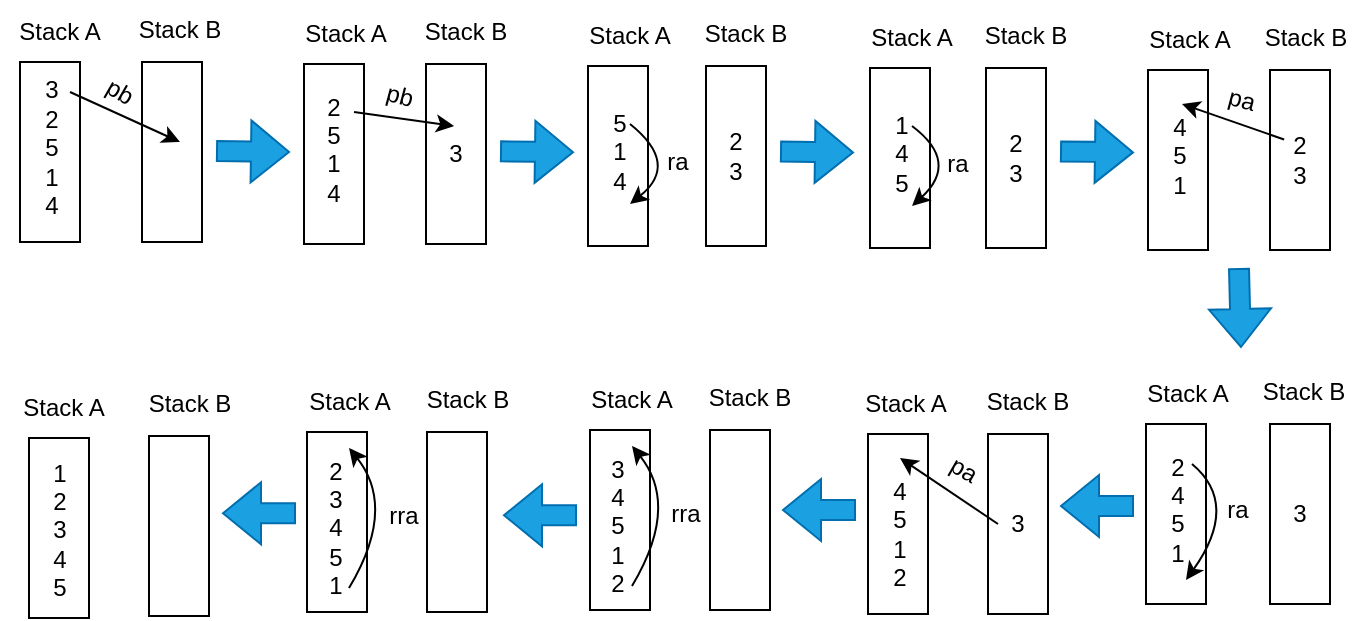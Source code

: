 <mxfile version="26.2.14">
  <diagram name="Page-1" id="JHkMMfTYENx-ZfjOI_LQ">
    <mxGraphModel grid="1" page="1" gridSize="10" guides="1" tooltips="1" connect="1" arrows="1" fold="1" pageScale="1" pageWidth="827" pageHeight="1169" math="0" shadow="0">
      <root>
        <mxCell id="0" />
        <mxCell id="1" parent="0" />
        <mxCell id="4P7MWwu41EraKO95r6xE-1" value="" style="rounded=0;whiteSpace=wrap;html=1;" vertex="1" parent="1">
          <mxGeometry x="70" y="70" width="30" height="90" as="geometry" />
        </mxCell>
        <mxCell id="4P7MWwu41EraKO95r6xE-3" value="Stack A" style="text;html=1;align=center;verticalAlign=middle;whiteSpace=wrap;rounded=0;" vertex="1" parent="1">
          <mxGeometry x="60" y="40" width="60" height="30" as="geometry" />
        </mxCell>
        <mxCell id="4P7MWwu41EraKO95r6xE-4" value="Stack B" style="text;html=1;align=center;verticalAlign=middle;whiteSpace=wrap;rounded=0;" vertex="1" parent="1">
          <mxGeometry x="120" y="39" width="60" height="30" as="geometry" />
        </mxCell>
        <mxCell id="4P7MWwu41EraKO95r6xE-9" value="3&lt;div&gt;2&lt;/div&gt;&lt;div&gt;5&lt;/div&gt;&lt;div&gt;1&lt;/div&gt;&lt;div&gt;4&lt;/div&gt;&lt;div&gt;&lt;br&gt;&lt;/div&gt;" style="text;html=1;align=center;verticalAlign=middle;whiteSpace=wrap;rounded=0;" vertex="1" parent="1">
          <mxGeometry x="71" y="82" width="30" height="76" as="geometry" />
        </mxCell>
        <mxCell id="4P7MWwu41EraKO95r6xE-11" value="" style="rounded=0;whiteSpace=wrap;html=1;" vertex="1" parent="1">
          <mxGeometry x="131" y="70" width="30" height="90" as="geometry" />
        </mxCell>
        <mxCell id="4P7MWwu41EraKO95r6xE-12" value="" style="shape=flexArrow;endArrow=classic;html=1;rounded=0;fillColor=#1ba1e2;strokeColor=#006EAF;" edge="1" parent="1">
          <mxGeometry width="50" height="50" relative="1" as="geometry">
            <mxPoint x="168" y="114.5" as="sourcePoint" />
            <mxPoint x="205" y="115" as="targetPoint" />
          </mxGeometry>
        </mxCell>
        <mxCell id="4P7MWwu41EraKO95r6xE-13" value="pb" style="text;html=1;align=center;verticalAlign=middle;whiteSpace=wrap;rounded=0;rotation=30;" vertex="1" parent="1">
          <mxGeometry x="90" y="70" width="60" height="30" as="geometry" />
        </mxCell>
        <mxCell id="4P7MWwu41EraKO95r6xE-22" value="" style="rounded=0;whiteSpace=wrap;html=1;" vertex="1" parent="1">
          <mxGeometry x="212" y="71" width="30" height="90" as="geometry" />
        </mxCell>
        <mxCell id="4P7MWwu41EraKO95r6xE-23" value="Stack A" style="text;html=1;align=center;verticalAlign=middle;whiteSpace=wrap;rounded=0;" vertex="1" parent="1">
          <mxGeometry x="203" y="41" width="60" height="30" as="geometry" />
        </mxCell>
        <mxCell id="4P7MWwu41EraKO95r6xE-24" value="Stack B" style="text;html=1;align=center;verticalAlign=middle;whiteSpace=wrap;rounded=0;" vertex="1" parent="1">
          <mxGeometry x="263" y="40" width="60" height="30" as="geometry" />
        </mxCell>
        <mxCell id="4P7MWwu41EraKO95r6xE-25" value="&lt;span style=&quot;background-color: transparent; color: light-dark(rgb(0, 0, 0), rgb(255, 255, 255));&quot;&gt;2&lt;/span&gt;&lt;div&gt;5&lt;/div&gt;&lt;div&gt;1&lt;/div&gt;&lt;div&gt;4&lt;/div&gt;&lt;div&gt;&lt;br&gt;&lt;/div&gt;" style="text;html=1;align=center;verticalAlign=middle;whiteSpace=wrap;rounded=0;" vertex="1" parent="1">
          <mxGeometry x="212" y="83" width="30" height="76" as="geometry" />
        </mxCell>
        <mxCell id="4P7MWwu41EraKO95r6xE-26" value="" style="rounded=0;whiteSpace=wrap;html=1;" vertex="1" parent="1">
          <mxGeometry x="273" y="71" width="30" height="90" as="geometry" />
        </mxCell>
        <mxCell id="4P7MWwu41EraKO95r6xE-29" value="3" style="text;html=1;align=center;verticalAlign=middle;whiteSpace=wrap;rounded=0;" vertex="1" parent="1">
          <mxGeometry x="278" y="101" width="20" height="30" as="geometry" />
        </mxCell>
        <mxCell id="4P7MWwu41EraKO95r6xE-30" value="" style="endArrow=classic;html=1;rounded=0;" edge="1" parent="1">
          <mxGeometry width="50" height="50" relative="1" as="geometry">
            <mxPoint x="95" y="85" as="sourcePoint" />
            <mxPoint x="150" y="110" as="targetPoint" />
          </mxGeometry>
        </mxCell>
        <mxCell id="4P7MWwu41EraKO95r6xE-38" value="" style="endArrow=classic;html=1;rounded=0;entryX=1;entryY=0.75;entryDx=0;entryDy=0;" edge="1" parent="1" target="4P7MWwu41EraKO95r6xE-39">
          <mxGeometry width="50" height="50" relative="1" as="geometry">
            <mxPoint x="237" y="95" as="sourcePoint" />
            <mxPoint x="294.2" y="104.21" as="targetPoint" />
          </mxGeometry>
        </mxCell>
        <mxCell id="4P7MWwu41EraKO95r6xE-39" value="pb" style="text;html=1;align=center;verticalAlign=middle;whiteSpace=wrap;rounded=0;rotation=15;" vertex="1" parent="1">
          <mxGeometry x="230" y="72" width="60" height="30" as="geometry" />
        </mxCell>
        <mxCell id="4P7MWwu41EraKO95r6xE-55" value="" style="rounded=0;whiteSpace=wrap;html=1;" vertex="1" parent="1">
          <mxGeometry x="354" y="72" width="30" height="90" as="geometry" />
        </mxCell>
        <mxCell id="4P7MWwu41EraKO95r6xE-56" value="Stack A" style="text;html=1;align=center;verticalAlign=middle;whiteSpace=wrap;rounded=0;" vertex="1" parent="1">
          <mxGeometry x="345" y="42" width="60" height="30" as="geometry" />
        </mxCell>
        <mxCell id="4P7MWwu41EraKO95r6xE-57" value="Stack B" style="text;html=1;align=center;verticalAlign=middle;whiteSpace=wrap;rounded=0;" vertex="1" parent="1">
          <mxGeometry x="403" y="41" width="60" height="30" as="geometry" />
        </mxCell>
        <mxCell id="4P7MWwu41EraKO95r6xE-58" value="&lt;span style=&quot;background-color: transparent; color: light-dark(rgb(0, 0, 0), rgb(255, 255, 255));&quot;&gt;5&lt;/span&gt;&lt;div&gt;1&lt;/div&gt;&lt;div&gt;4&lt;/div&gt;&lt;div&gt;&lt;br&gt;&lt;/div&gt;" style="text;html=1;align=center;verticalAlign=middle;whiteSpace=wrap;rounded=0;" vertex="1" parent="1">
          <mxGeometry x="355" y="84" width="30" height="76" as="geometry" />
        </mxCell>
        <mxCell id="4P7MWwu41EraKO95r6xE-59" value="" style="rounded=0;whiteSpace=wrap;html=1;" vertex="1" parent="1">
          <mxGeometry x="413" y="72" width="30" height="90" as="geometry" />
        </mxCell>
        <mxCell id="4P7MWwu41EraKO95r6xE-61" value="2&lt;div&gt;3&lt;/div&gt;" style="text;html=1;align=center;verticalAlign=middle;whiteSpace=wrap;rounded=0;" vertex="1" parent="1">
          <mxGeometry x="418" y="102" width="20" height="30" as="geometry" />
        </mxCell>
        <mxCell id="4P7MWwu41EraKO95r6xE-74" value="" style="curved=1;endArrow=classic;html=1;rounded=0;" edge="1" parent="1">
          <mxGeometry width="50" height="50" relative="1" as="geometry">
            <mxPoint x="375" y="101" as="sourcePoint" />
            <mxPoint x="375" y="141" as="targetPoint" />
            <Array as="points">
              <mxPoint x="400" y="121" />
            </Array>
          </mxGeometry>
        </mxCell>
        <mxCell id="4P7MWwu41EraKO95r6xE-75" value="ra" style="text;html=1;align=center;verticalAlign=middle;whiteSpace=wrap;rounded=0;" vertex="1" parent="1">
          <mxGeometry x="369" y="105" width="60" height="30" as="geometry" />
        </mxCell>
        <mxCell id="4P7MWwu41EraKO95r6xE-76" value="" style="rounded=0;whiteSpace=wrap;html=1;" vertex="1" parent="1">
          <mxGeometry x="495" y="73" width="30" height="90" as="geometry" />
        </mxCell>
        <mxCell id="4P7MWwu41EraKO95r6xE-77" value="Stack A" style="text;html=1;align=center;verticalAlign=middle;whiteSpace=wrap;rounded=0;" vertex="1" parent="1">
          <mxGeometry x="486" y="43" width="60" height="30" as="geometry" />
        </mxCell>
        <mxCell id="4P7MWwu41EraKO95r6xE-78" value="Stack B" style="text;html=1;align=center;verticalAlign=middle;whiteSpace=wrap;rounded=0;" vertex="1" parent="1">
          <mxGeometry x="543" y="42" width="60" height="30" as="geometry" />
        </mxCell>
        <mxCell id="4P7MWwu41EraKO95r6xE-79" value="&lt;span style=&quot;background-color: transparent; color: light-dark(rgb(0, 0, 0), rgb(255, 255, 255));&quot;&gt;1&lt;/span&gt;&lt;div data-l-s=&quot;14385&quot;&gt;4&lt;/div&gt;&lt;div&gt;5&lt;/div&gt;" style="text;html=1;align=center;verticalAlign=middle;whiteSpace=wrap;rounded=0;" vertex="1" parent="1">
          <mxGeometry x="496" y="78" width="30" height="76" as="geometry" />
        </mxCell>
        <mxCell id="4P7MWwu41EraKO95r6xE-80" value="" style="rounded=0;whiteSpace=wrap;html=1;" vertex="1" parent="1">
          <mxGeometry x="553" y="73" width="30" height="90" as="geometry" />
        </mxCell>
        <mxCell id="4P7MWwu41EraKO95r6xE-81" value="" style="shape=flexArrow;endArrow=classic;html=1;rounded=0;fillColor=#1ba1e2;strokeColor=#006EAF;" edge="1" parent="1">
          <mxGeometry width="50" height="50" relative="1" as="geometry">
            <mxPoint x="679.5" y="173" as="sourcePoint" />
            <mxPoint x="680.5" y="213" as="targetPoint" />
          </mxGeometry>
        </mxCell>
        <mxCell id="4P7MWwu41EraKO95r6xE-82" value="2&lt;div&gt;3&lt;/div&gt;" style="text;html=1;align=center;verticalAlign=middle;whiteSpace=wrap;rounded=0;" vertex="1" parent="1">
          <mxGeometry x="558" y="103" width="20" height="30" as="geometry" />
        </mxCell>
        <mxCell id="4P7MWwu41EraKO95r6xE-83" value="" style="curved=1;endArrow=classic;html=1;rounded=0;" edge="1" parent="1">
          <mxGeometry width="50" height="50" relative="1" as="geometry">
            <mxPoint x="516" y="102" as="sourcePoint" />
            <mxPoint x="516" y="142" as="targetPoint" />
            <Array as="points">
              <mxPoint x="540" y="120" />
            </Array>
          </mxGeometry>
        </mxCell>
        <mxCell id="4P7MWwu41EraKO95r6xE-84" value="ra" style="text;html=1;align=center;verticalAlign=middle;whiteSpace=wrap;rounded=0;" vertex="1" parent="1">
          <mxGeometry x="509" y="106" width="60" height="30" as="geometry" />
        </mxCell>
        <mxCell id="4P7MWwu41EraKO95r6xE-85" value="" style="rounded=0;whiteSpace=wrap;html=1;" vertex="1" parent="1">
          <mxGeometry x="634" y="74" width="30" height="90" as="geometry" />
        </mxCell>
        <mxCell id="4P7MWwu41EraKO95r6xE-86" value="Stack A" style="text;html=1;align=center;verticalAlign=middle;whiteSpace=wrap;rounded=0;" vertex="1" parent="1">
          <mxGeometry x="625" y="44" width="60" height="30" as="geometry" />
        </mxCell>
        <mxCell id="4P7MWwu41EraKO95r6xE-87" value="Stack B" style="text;html=1;align=center;verticalAlign=middle;whiteSpace=wrap;rounded=0;" vertex="1" parent="1">
          <mxGeometry x="683" y="43" width="60" height="30" as="geometry" />
        </mxCell>
        <mxCell id="4P7MWwu41EraKO95r6xE-88" value="4&lt;div&gt;5&lt;/div&gt;&lt;div&gt;1&lt;br&gt;&lt;div&gt;&lt;br&gt;&lt;/div&gt;&lt;/div&gt;" style="text;html=1;align=center;verticalAlign=middle;whiteSpace=wrap;rounded=0;" vertex="1" parent="1">
          <mxGeometry x="635" y="86" width="30" height="76" as="geometry" />
        </mxCell>
        <mxCell id="4P7MWwu41EraKO95r6xE-89" value="" style="rounded=0;whiteSpace=wrap;html=1;" vertex="1" parent="1">
          <mxGeometry x="695" y="74" width="30" height="90" as="geometry" />
        </mxCell>
        <mxCell id="4P7MWwu41EraKO95r6xE-91" value="2&lt;div&gt;3&lt;/div&gt;" style="text;html=1;align=center;verticalAlign=middle;whiteSpace=wrap;rounded=0;" vertex="1" parent="1">
          <mxGeometry x="700" y="104" width="20" height="30" as="geometry" />
        </mxCell>
        <mxCell id="4P7MWwu41EraKO95r6xE-94" value="" style="endArrow=classic;html=1;rounded=0;exitX=0.103;exitY=0.158;exitDx=0;exitDy=0;exitPerimeter=0;" edge="1" parent="1" source="4P7MWwu41EraKO95r6xE-91">
          <mxGeometry width="50" height="50" relative="1" as="geometry">
            <mxPoint x="713" y="112" as="sourcePoint" />
            <mxPoint x="651" y="91" as="targetPoint" />
          </mxGeometry>
        </mxCell>
        <mxCell id="4P7MWwu41EraKO95r6xE-95" value="pa" style="text;html=1;align=center;verticalAlign=middle;whiteSpace=wrap;rounded=0;rotation=15;" vertex="1" parent="1">
          <mxGeometry x="651" y="74" width="60" height="30" as="geometry" />
        </mxCell>
        <mxCell id="4P7MWwu41EraKO95r6xE-96" value="" style="rounded=0;whiteSpace=wrap;html=1;" vertex="1" parent="1">
          <mxGeometry x="633" y="251" width="30" height="90" as="geometry" />
        </mxCell>
        <mxCell id="4P7MWwu41EraKO95r6xE-97" value="Stack A" style="text;html=1;align=center;verticalAlign=middle;whiteSpace=wrap;rounded=0;" vertex="1" parent="1">
          <mxGeometry x="624" y="221" width="60" height="30" as="geometry" />
        </mxCell>
        <mxCell id="4P7MWwu41EraKO95r6xE-98" value="Stack B" style="text;html=1;align=center;verticalAlign=middle;whiteSpace=wrap;rounded=0;" vertex="1" parent="1">
          <mxGeometry x="682" y="220" width="60" height="30" as="geometry" />
        </mxCell>
        <mxCell id="4P7MWwu41EraKO95r6xE-99" value="&lt;span style=&quot;background-color: transparent; color: light-dark(rgb(0, 0, 0), rgb(255, 255, 255));&quot;&gt;2&lt;/span&gt;&lt;div&gt;4&lt;/div&gt;&lt;div&gt;5&lt;/div&gt;&lt;div&gt;1&lt;br&gt;&lt;div&gt;&lt;br&gt;&lt;/div&gt;&lt;/div&gt;" style="text;html=1;align=center;verticalAlign=middle;whiteSpace=wrap;rounded=0;" vertex="1" parent="1">
          <mxGeometry x="634" y="263" width="30" height="76" as="geometry" />
        </mxCell>
        <mxCell id="4P7MWwu41EraKO95r6xE-100" value="" style="rounded=0;whiteSpace=wrap;html=1;" vertex="1" parent="1">
          <mxGeometry x="695" y="251" width="30" height="90" as="geometry" />
        </mxCell>
        <mxCell id="4P7MWwu41EraKO95r6xE-102" value="&lt;div&gt;3&lt;/div&gt;" style="text;html=1;align=center;verticalAlign=middle;whiteSpace=wrap;rounded=0;" vertex="1" parent="1">
          <mxGeometry x="700" y="281" width="20" height="30" as="geometry" />
        </mxCell>
        <mxCell id="4P7MWwu41EraKO95r6xE-103" value="" style="curved=1;endArrow=classic;html=1;rounded=0;entryX=0.533;entryY=0.908;entryDx=0;entryDy=0;entryPerimeter=0;" edge="1" parent="1">
          <mxGeometry width="50" height="50" relative="1" as="geometry">
            <mxPoint x="656" y="271" as="sourcePoint" />
            <mxPoint x="652.99" y="329.008" as="targetPoint" />
            <Array as="points">
              <mxPoint x="680" y="291" />
            </Array>
          </mxGeometry>
        </mxCell>
        <mxCell id="4P7MWwu41EraKO95r6xE-104" value="ra" style="text;html=1;align=center;verticalAlign=middle;whiteSpace=wrap;rounded=0;" vertex="1" parent="1">
          <mxGeometry x="649" y="279" width="60" height="30" as="geometry" />
        </mxCell>
        <mxCell id="4P7MWwu41EraKO95r6xE-105" value="" style="rounded=0;whiteSpace=wrap;html=1;" vertex="1" parent="1">
          <mxGeometry x="494" y="256" width="30" height="90" as="geometry" />
        </mxCell>
        <mxCell id="4P7MWwu41EraKO95r6xE-106" value="Stack A" style="text;html=1;align=center;verticalAlign=middle;whiteSpace=wrap;rounded=0;" vertex="1" parent="1">
          <mxGeometry x="483" y="226" width="60" height="30" as="geometry" />
        </mxCell>
        <mxCell id="4P7MWwu41EraKO95r6xE-107" value="Stack B" style="text;html=1;align=center;verticalAlign=middle;whiteSpace=wrap;rounded=0;" vertex="1" parent="1">
          <mxGeometry x="544" y="225" width="60" height="30" as="geometry" />
        </mxCell>
        <mxCell id="4P7MWwu41EraKO95r6xE-108" value="&lt;div&gt;&lt;div&gt;4&lt;/div&gt;&lt;/div&gt;&lt;div&gt;5&lt;/div&gt;&lt;div&gt;1&lt;/div&gt;&lt;div&gt;2&lt;/div&gt;" style="text;html=1;align=center;verticalAlign=middle;whiteSpace=wrap;rounded=0;" vertex="1" parent="1">
          <mxGeometry x="495" y="268" width="30" height="76" as="geometry" />
        </mxCell>
        <mxCell id="4P7MWwu41EraKO95r6xE-109" value="" style="rounded=0;whiteSpace=wrap;html=1;" vertex="1" parent="1">
          <mxGeometry x="554" y="256" width="30" height="90" as="geometry" />
        </mxCell>
        <mxCell id="4P7MWwu41EraKO95r6xE-110" value="3" style="text;html=1;align=center;verticalAlign=middle;whiteSpace=wrap;rounded=0;" vertex="1" parent="1">
          <mxGeometry x="559" y="286" width="20" height="30" as="geometry" />
        </mxCell>
        <mxCell id="4P7MWwu41EraKO95r6xE-111" value="" style="endArrow=classic;html=1;rounded=0;exitX=0;exitY=0.5;exitDx=0;exitDy=0;entryX=0.5;entryY=0;entryDx=0;entryDy=0;" edge="1" parent="1" source="4P7MWwu41EraKO95r6xE-110" target="4P7MWwu41EraKO95r6xE-108">
          <mxGeometry width="50" height="50" relative="1" as="geometry">
            <mxPoint x="563" y="294" as="sourcePoint" />
            <mxPoint x="520" y="280" as="targetPoint" />
          </mxGeometry>
        </mxCell>
        <mxCell id="4P7MWwu41EraKO95r6xE-112" value="pa" style="text;html=1;align=center;verticalAlign=middle;whiteSpace=wrap;rounded=0;rotation=30;" vertex="1" parent="1">
          <mxGeometry x="512" y="259" width="60" height="30" as="geometry" />
        </mxCell>
        <mxCell id="4P7MWwu41EraKO95r6xE-114" value="" style="shape=flexArrow;endArrow=classic;html=1;rounded=0;fillColor=#1ba1e2;strokeColor=#006EAF;" edge="1" parent="1">
          <mxGeometry width="50" height="50" relative="1" as="geometry">
            <mxPoint x="627" y="292" as="sourcePoint" />
            <mxPoint x="590" y="292" as="targetPoint" />
          </mxGeometry>
        </mxCell>
        <mxCell id="4P7MWwu41EraKO95r6xE-115" value="" style="rounded=0;whiteSpace=wrap;html=1;" vertex="1" parent="1">
          <mxGeometry x="355" y="254" width="30" height="90" as="geometry" />
        </mxCell>
        <mxCell id="4P7MWwu41EraKO95r6xE-116" value="Stack A" style="text;html=1;align=center;verticalAlign=middle;whiteSpace=wrap;rounded=0;" vertex="1" parent="1">
          <mxGeometry x="346" y="224" width="60" height="30" as="geometry" />
        </mxCell>
        <mxCell id="4P7MWwu41EraKO95r6xE-117" value="Stack B" style="text;html=1;align=center;verticalAlign=middle;whiteSpace=wrap;rounded=0;" vertex="1" parent="1">
          <mxGeometry x="405" y="223" width="60" height="30" as="geometry" />
        </mxCell>
        <mxCell id="4P7MWwu41EraKO95r6xE-118" value="&lt;div&gt;&lt;div&gt;3&lt;/div&gt;&lt;/div&gt;&lt;div&gt;4&lt;/div&gt;&lt;div&gt;5&lt;/div&gt;&lt;div&gt;1&lt;/div&gt;&lt;div&gt;2&lt;/div&gt;" style="text;html=1;align=center;verticalAlign=middle;whiteSpace=wrap;rounded=0;" vertex="1" parent="1">
          <mxGeometry x="354" y="264" width="30" height="76" as="geometry" />
        </mxCell>
        <mxCell id="4P7MWwu41EraKO95r6xE-119" value="" style="rounded=0;whiteSpace=wrap;html=1;" vertex="1" parent="1">
          <mxGeometry x="415" y="254" width="30" height="90" as="geometry" />
        </mxCell>
        <mxCell id="4P7MWwu41EraKO95r6xE-124" value="" style="curved=1;endArrow=classic;html=1;rounded=0;" edge="1" parent="1">
          <mxGeometry width="50" height="50" relative="1" as="geometry">
            <mxPoint x="376" y="332" as="sourcePoint" />
            <mxPoint x="376" y="262" as="targetPoint" />
            <Array as="points">
              <mxPoint x="400" y="292" />
            </Array>
          </mxGeometry>
        </mxCell>
        <mxCell id="4P7MWwu41EraKO95r6xE-125" value="rra" style="text;html=1;align=center;verticalAlign=middle;whiteSpace=wrap;rounded=0;" vertex="1" parent="1">
          <mxGeometry x="373" y="281" width="60" height="30" as="geometry" />
        </mxCell>
        <mxCell id="4P7MWwu41EraKO95r6xE-126" value="" style="rounded=0;whiteSpace=wrap;html=1;" vertex="1" parent="1">
          <mxGeometry x="213.5" y="255" width="30" height="90" as="geometry" />
        </mxCell>
        <mxCell id="4P7MWwu41EraKO95r6xE-127" value="Stack A" style="text;html=1;align=center;verticalAlign=middle;whiteSpace=wrap;rounded=0;" vertex="1" parent="1">
          <mxGeometry x="204.5" y="225" width="60" height="30" as="geometry" />
        </mxCell>
        <mxCell id="4P7MWwu41EraKO95r6xE-128" value="Stack B" style="text;html=1;align=center;verticalAlign=middle;whiteSpace=wrap;rounded=0;" vertex="1" parent="1">
          <mxGeometry x="263.5" y="224" width="60" height="30" as="geometry" />
        </mxCell>
        <mxCell id="4P7MWwu41EraKO95r6xE-129" value="&lt;div&gt;&lt;div data-l-s=&quot;68805&quot;&gt;2&lt;/div&gt;&lt;div data-l-s=&quot;68805&quot;&gt;3&lt;/div&gt;&lt;/div&gt;&lt;div&gt;4&lt;/div&gt;&lt;div&gt;5&lt;/div&gt;&lt;div&gt;1&lt;/div&gt;" style="text;html=1;align=center;verticalAlign=middle;whiteSpace=wrap;rounded=0;" vertex="1" parent="1">
          <mxGeometry x="212.5" y="265" width="30" height="76" as="geometry" />
        </mxCell>
        <mxCell id="4P7MWwu41EraKO95r6xE-130" value="" style="rounded=0;whiteSpace=wrap;html=1;" vertex="1" parent="1">
          <mxGeometry x="273.5" y="255" width="30" height="90" as="geometry" />
        </mxCell>
        <mxCell id="4P7MWwu41EraKO95r6xE-131" value="" style="curved=1;endArrow=classic;html=1;rounded=0;" edge="1" parent="1">
          <mxGeometry width="50" height="50" relative="1" as="geometry">
            <mxPoint x="234.5" y="333" as="sourcePoint" />
            <mxPoint x="234.5" y="263" as="targetPoint" />
            <Array as="points">
              <mxPoint x="258.5" y="293" />
            </Array>
          </mxGeometry>
        </mxCell>
        <mxCell id="4P7MWwu41EraKO95r6xE-132" value="rra" style="text;html=1;align=center;verticalAlign=middle;whiteSpace=wrap;rounded=0;" vertex="1" parent="1">
          <mxGeometry x="231.5" y="282" width="60" height="30" as="geometry" />
        </mxCell>
        <mxCell id="4P7MWwu41EraKO95r6xE-133" value="" style="rounded=0;whiteSpace=wrap;html=1;" vertex="1" parent="1">
          <mxGeometry x="74.5" y="258" width="30" height="90" as="geometry" />
        </mxCell>
        <mxCell id="4P7MWwu41EraKO95r6xE-134" value="Stack A" style="text;html=1;align=center;verticalAlign=middle;whiteSpace=wrap;rounded=0;" vertex="1" parent="1">
          <mxGeometry x="61.5" y="228" width="60" height="30" as="geometry" />
        </mxCell>
        <mxCell id="4P7MWwu41EraKO95r6xE-135" value="Stack B" style="text;html=1;align=center;verticalAlign=middle;whiteSpace=wrap;rounded=0;" vertex="1" parent="1">
          <mxGeometry x="124.5" y="226" width="60" height="30" as="geometry" />
        </mxCell>
        <mxCell id="4P7MWwu41EraKO95r6xE-136" value="1&lt;div&gt;2&lt;/div&gt;&lt;div&gt;3&lt;/div&gt;&lt;div&gt;4&lt;/div&gt;&lt;div&gt;5&lt;/div&gt;" style="text;html=1;align=center;verticalAlign=middle;whiteSpace=wrap;rounded=0;" vertex="1" parent="1">
          <mxGeometry x="74.5" y="266" width="30" height="76" as="geometry" />
        </mxCell>
        <mxCell id="4P7MWwu41EraKO95r6xE-137" value="" style="rounded=0;whiteSpace=wrap;html=1;" vertex="1" parent="1">
          <mxGeometry x="134.5" y="257" width="30" height="90" as="geometry" />
        </mxCell>
        <mxCell id="4P7MWwu41EraKO95r6xE-140" value="" style="shape=flexArrow;endArrow=classic;html=1;rounded=0;fillColor=#1ba1e2;strokeColor=#006EAF;" edge="1" parent="1">
          <mxGeometry width="50" height="50" relative="1" as="geometry">
            <mxPoint x="310" y="114.66" as="sourcePoint" />
            <mxPoint x="347" y="115.16" as="targetPoint" />
          </mxGeometry>
        </mxCell>
        <mxCell id="4P7MWwu41EraKO95r6xE-141" value="" style="shape=flexArrow;endArrow=classic;html=1;rounded=0;fillColor=#1ba1e2;strokeColor=#006EAF;" edge="1" parent="1">
          <mxGeometry width="50" height="50" relative="1" as="geometry">
            <mxPoint x="450" y="114.71" as="sourcePoint" />
            <mxPoint x="487" y="115.21" as="targetPoint" />
          </mxGeometry>
        </mxCell>
        <mxCell id="4P7MWwu41EraKO95r6xE-142" value="" style="shape=flexArrow;endArrow=classic;html=1;rounded=0;fillColor=#1ba1e2;strokeColor=#006EAF;" edge="1" parent="1">
          <mxGeometry width="50" height="50" relative="1" as="geometry">
            <mxPoint x="590" y="114.7" as="sourcePoint" />
            <mxPoint x="627" y="115.2" as="targetPoint" />
          </mxGeometry>
        </mxCell>
        <mxCell id="gs4yFWjzrgFgzxPDC7Ij-2" value="" style="shape=flexArrow;endArrow=classic;html=1;rounded=0;fillColor=#1ba1e2;strokeColor=#006EAF;" edge="1" parent="1">
          <mxGeometry width="50" height="50" relative="1" as="geometry">
            <mxPoint x="488" y="294" as="sourcePoint" />
            <mxPoint x="451" y="294" as="targetPoint" />
          </mxGeometry>
        </mxCell>
        <mxCell id="gs4yFWjzrgFgzxPDC7Ij-4" value="" style="shape=flexArrow;endArrow=classic;html=1;rounded=0;fillColor=#1ba1e2;strokeColor=#006EAF;" edge="1" parent="1">
          <mxGeometry width="50" height="50" relative="1" as="geometry">
            <mxPoint x="348.5" y="296.64" as="sourcePoint" />
            <mxPoint x="311.5" y="296.64" as="targetPoint" />
          </mxGeometry>
        </mxCell>
        <mxCell id="gs4yFWjzrgFgzxPDC7Ij-5" value="" style="shape=flexArrow;endArrow=classic;html=1;rounded=0;fillColor=#1ba1e2;strokeColor=#006EAF;" edge="1" parent="1">
          <mxGeometry width="50" height="50" relative="1" as="geometry">
            <mxPoint x="208" y="295.64" as="sourcePoint" />
            <mxPoint x="171" y="295.64" as="targetPoint" />
          </mxGeometry>
        </mxCell>
      </root>
    </mxGraphModel>
  </diagram>
</mxfile>
